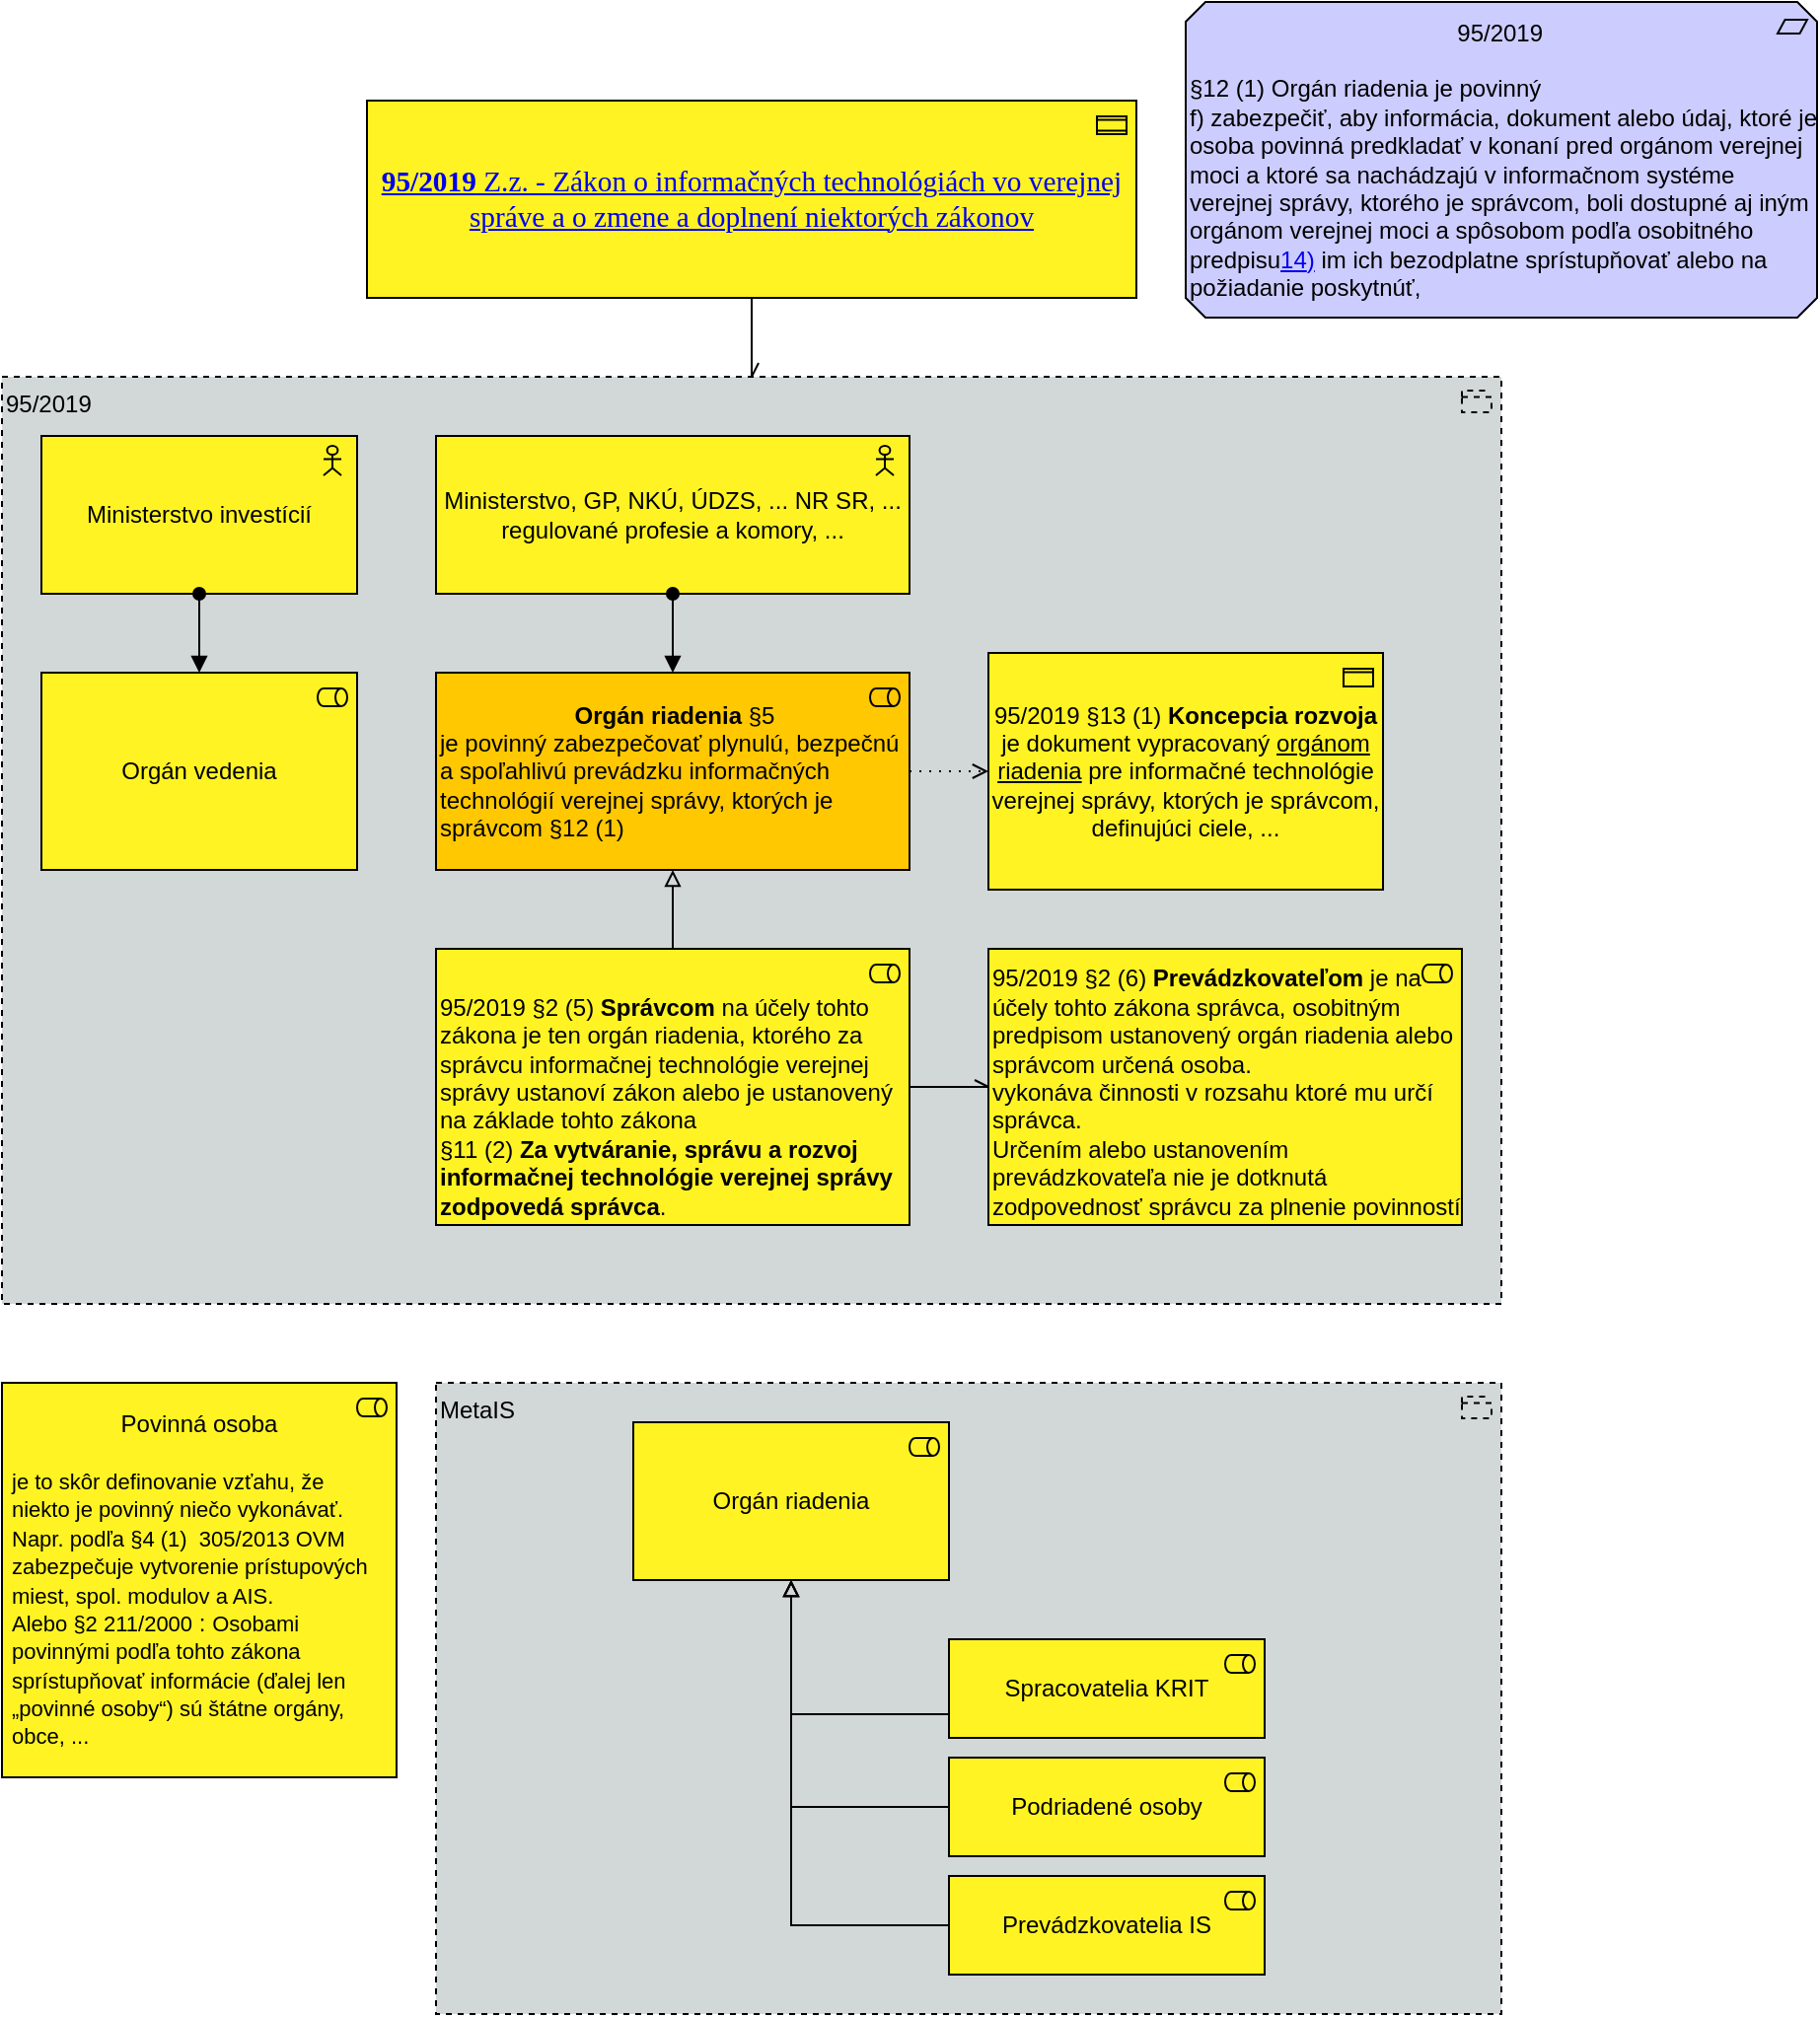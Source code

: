 <mxfile version="26.1.1">
  <diagram id="C5RBs43oDa-KdzZeNtuy" name="Page-1">
    <mxGraphModel dx="3830" dy="850" grid="1" gridSize="10" guides="1" tooltips="1" connect="1" arrows="1" fold="1" page="0" pageScale="1" pageWidth="1169" pageHeight="827" math="0" shadow="0" adaptiveColors="auto">
      <root>
        <mxCell id="WIyWlLk6GJQsqaUBKTNV-0" />
        <mxCell id="WIyWlLk6GJQsqaUBKTNV-1" parent="WIyWlLk6GJQsqaUBKTNV-0" />
        <mxCell id="WsvTTvJnV94lKywXFIQ6-25" value="MetaIS" style="html=1;outlineConnect=0;whiteSpace=wrap;shape=mxgraph.archimate3.application;appType=grouping;archiType=square;dashed=1;fillColor=#D2D7D7;strokeColor=#000000;align=left;verticalAlign=top;" parent="WIyWlLk6GJQsqaUBKTNV-1" vertex="1">
          <mxGeometry x="-2060" y="720" width="540" height="320" as="geometry" />
        </mxCell>
        <mxCell id="WsvTTvJnV94lKywXFIQ6-11" value="95/2019" style="html=1;outlineConnect=0;whiteSpace=wrap;shape=mxgraph.archimate3.application;appType=grouping;archiType=square;dashed=1;fillColor=#D2D7D7;strokeColor=#000000;align=left;verticalAlign=top;" parent="WIyWlLk6GJQsqaUBKTNV-1" vertex="1">
          <mxGeometry x="-2280" y="210" width="760" height="470" as="geometry" />
        </mxCell>
        <mxCell id="fSfS56mvh5IIjUqDp6pZ-38" value="Orgán riadenia" style="html=1;outlineConnect=0;whiteSpace=wrap;fillColor=#FFF323;shape=mxgraph.archimate3.application;appType=role;archiType=square;strokeColor=#000000;" parent="WIyWlLk6GJQsqaUBKTNV-1" vertex="1">
          <mxGeometry x="-1960" y="740" width="160" height="80" as="geometry" />
        </mxCell>
        <mxCell id="fSfS56mvh5IIjUqDp6pZ-39" value="Spracovatelia KRIT" style="html=1;outlineConnect=0;whiteSpace=wrap;fillColor=#FFF323;shape=mxgraph.archimate3.application;appType=role;archiType=square;strokeColor=#000000;" parent="WIyWlLk6GJQsqaUBKTNV-1" vertex="1">
          <mxGeometry x="-1800" y="850" width="160" height="50" as="geometry" />
        </mxCell>
        <mxCell id="fSfS56mvh5IIjUqDp6pZ-40" value="" style="endArrow=block;html=1;endFill=0;edgeStyle=elbowEdgeStyle;elbow=vertical;rounded=0;fontFamily=Helvetica;fontSize=12;fontColor=default;exitX=0;exitY=0.5;exitDx=0;exitDy=0;exitPerimeter=0;entryX=0.5;entryY=1;entryDx=0;entryDy=0;entryPerimeter=0;" parent="WIyWlLk6GJQsqaUBKTNV-1" source="fSfS56mvh5IIjUqDp6pZ-39" target="fSfS56mvh5IIjUqDp6pZ-38" edge="1">
          <mxGeometry width="160" relative="1" as="geometry">
            <mxPoint x="-1440" y="570" as="sourcePoint" />
            <mxPoint x="-1280" y="570" as="targetPoint" />
            <Array as="points">
              <mxPoint x="-1840" y="888" />
            </Array>
          </mxGeometry>
        </mxCell>
        <mxCell id="fSfS56mvh5IIjUqDp6pZ-41" value="Podriadené osoby" style="html=1;outlineConnect=0;whiteSpace=wrap;fillColor=#FFF323;shape=mxgraph.archimate3.application;appType=role;archiType=square;strokeColor=#000000;" parent="WIyWlLk6GJQsqaUBKTNV-1" vertex="1">
          <mxGeometry x="-1800" y="910" width="160" height="50" as="geometry" />
        </mxCell>
        <mxCell id="fSfS56mvh5IIjUqDp6pZ-42" value="" style="endArrow=block;html=1;endFill=0;edgeStyle=elbowEdgeStyle;elbow=vertical;rounded=0;fontFamily=Helvetica;fontSize=12;fontColor=default;exitX=0;exitY=0.5;exitDx=0;exitDy=0;exitPerimeter=0;entryX=0.5;entryY=1;entryDx=0;entryDy=0;entryPerimeter=0;" parent="WIyWlLk6GJQsqaUBKTNV-1" source="fSfS56mvh5IIjUqDp6pZ-41" target="fSfS56mvh5IIjUqDp6pZ-38" edge="1">
          <mxGeometry width="160" relative="1" as="geometry">
            <mxPoint x="-1790" y="898" as="sourcePoint" />
            <mxPoint x="-1870" y="830" as="targetPoint" />
            <Array as="points">
              <mxPoint x="-1840" y="935" />
            </Array>
          </mxGeometry>
        </mxCell>
        <mxCell id="fSfS56mvh5IIjUqDp6pZ-43" value="Prevádzkovatelia IS" style="html=1;outlineConnect=0;whiteSpace=wrap;fillColor=#FFF323;shape=mxgraph.archimate3.application;appType=role;archiType=square;strokeColor=#000000;" parent="WIyWlLk6GJQsqaUBKTNV-1" vertex="1">
          <mxGeometry x="-1800" y="970" width="160" height="50" as="geometry" />
        </mxCell>
        <mxCell id="fSfS56mvh5IIjUqDp6pZ-44" value="" style="endArrow=block;html=1;endFill=0;edgeStyle=elbowEdgeStyle;elbow=vertical;rounded=0;fontFamily=Helvetica;fontSize=12;fontColor=default;entryX=0.5;entryY=1;entryDx=0;entryDy=0;entryPerimeter=0;exitX=0;exitY=0.5;exitDx=0;exitDy=0;exitPerimeter=0;" parent="WIyWlLk6GJQsqaUBKTNV-1" source="fSfS56mvh5IIjUqDp6pZ-43" target="fSfS56mvh5IIjUqDp6pZ-38" edge="1">
          <mxGeometry width="160" relative="1" as="geometry">
            <mxPoint x="-1440" y="570" as="sourcePoint" />
            <mxPoint x="-1280" y="570" as="targetPoint" />
            <Array as="points">
              <mxPoint x="-1820" y="995" />
            </Array>
          </mxGeometry>
        </mxCell>
        <mxCell id="fSfS56mvh5IIjUqDp6pZ-47" value="&lt;div&gt;&lt;font&gt;Povinná osoba&lt;/font&gt;&lt;/div&gt;&lt;div&gt;&lt;br&gt;&lt;/div&gt;&lt;div style=&quot;text-align: left;&quot;&gt;&lt;span style=&quot;background-color: transparent; color: light-dark(rgb(0, 0, 0), rgb(255, 255, 255));&quot;&gt;&lt;font style=&quot;font-size: 11px;&quot;&gt;je to skôr definovanie vzťahu, že niekto je povinný niečo vykonávať. Napr. podľa §4 (1)&amp;nbsp; 305/2013 OVM zabezpečuje vytvorenie prístupových miest, spol. modulov a AIS.&lt;/font&gt;&lt;/span&gt;&lt;/div&gt;&lt;div style=&quot;text-align: left;&quot;&gt;&lt;font style=&quot;color: light-dark(rgb(0, 0, 0), rgb(255, 255, 255)); background-color: transparent; font-size: 11px;&quot;&gt;Alebo §2 211/2000&lt;/font&gt; :&amp;nbsp;&lt;span style=&quot;&quot;&gt;&lt;font style=&quot;font-size: 11px;&quot;&gt;Osobami povinnými podľa tohto zákona sprístupňovať informácie (ďalej len „povinné osoby“) sú štátne orgány, obce, ...&lt;/font&gt;&lt;/span&gt;&lt;/div&gt;" style="html=1;outlineConnect=0;whiteSpace=wrap;fillColor=#FFF323;shape=mxgraph.archimate3.application;appType=role;archiType=square;strokeColor=#000000;align=center;verticalAlign=middle;fontFamily=Helvetica;fontSize=12;spacing=6;" parent="WIyWlLk6GJQsqaUBKTNV-1" vertex="1">
          <mxGeometry x="-2280" y="720" width="200" height="200" as="geometry" />
        </mxCell>
        <mxCell id="fSfS56mvh5IIjUqDp6pZ-52" value="&lt;div style=&quot;&quot;&gt;&lt;span style=&quot;background-color: transparent; color: light-dark(rgb(0, 0, 0), rgb(255, 255, 255));&quot;&gt;95/2019 §2 (5)&amp;nbsp;&lt;/span&gt;&lt;span style=&quot;background-color: transparent; color: light-dark(rgb(0, 0, 0), rgb(255, 255, 255));&quot;&gt;&lt;b&gt;Správcom &lt;/b&gt;&lt;/span&gt;&lt;span style=&quot;background-color: transparent; color: light-dark(rgb(0, 0, 0), rgb(255, 255, 255));&quot;&gt;na účely tohto zákona je ten orgán riadenia, ktorého za správcu informačnej technológie verejnej správy ustanoví zákon alebo je ustanovený na základe tohto zákona&lt;/span&gt;&lt;/div&gt;&lt;div style=&quot;&quot;&gt;§11 (2)&amp;nbsp;&lt;span style=&quot;text-align: justify;&quot;&gt;&lt;b&gt;Za vytváranie, správu a rozvoj informačnej technológie verejnej správy zodpovedá správca&lt;/b&gt;.&lt;/span&gt;&lt;/div&gt;" style="html=1;outlineConnect=0;whiteSpace=wrap;fillColor=#FFF323;shape=mxgraph.archimate3.application;appType=role;archiType=square;strokeColor=#000000;align=left;verticalAlign=bottom;fontFamily=Helvetica;fontSize=12;" parent="WIyWlLk6GJQsqaUBKTNV-1" vertex="1">
          <mxGeometry x="-2060" y="500" width="240" height="140" as="geometry" />
        </mxCell>
        <mxCell id="WsvTTvJnV94lKywXFIQ6-1" value="&lt;span style=&quot;text-align: justify;&quot;&gt;Ministerstvo investícií&lt;/span&gt;" style="html=1;outlineConnect=0;whiteSpace=wrap;fillColor=#FFF323;shape=mxgraph.archimate3.application;appType=actor;archiType=square;strokeColor=#000000;" parent="WIyWlLk6GJQsqaUBKTNV-1" vertex="1">
          <mxGeometry x="-2260" y="240" width="160" height="80" as="geometry" />
        </mxCell>
        <mxCell id="WsvTTvJnV94lKywXFIQ6-2" value="Orgán vedenia" style="html=1;outlineConnect=0;whiteSpace=wrap;fillColor=#FFF323;shape=mxgraph.archimate3.application;appType=role;archiType=square;strokeColor=#000000;align=center;verticalAlign=middle;fontFamily=Helvetica;fontSize=12;" parent="WIyWlLk6GJQsqaUBKTNV-1" vertex="1">
          <mxGeometry x="-2260" y="360" width="160" height="100" as="geometry" />
        </mxCell>
        <mxCell id="WsvTTvJnV94lKywXFIQ6-3" value="&lt;div style=&quot;text-align: center;&quot;&gt;&lt;b style=&quot;background-color: transparent; color: light-dark(rgb(0, 0, 0), rgb(255, 255, 255));&quot;&gt;Orgán riadenia &lt;/b&gt;&lt;span style=&quot;background-color: transparent; color: light-dark(rgb(0, 0, 0), rgb(255, 255, 255));&quot;&gt;§5&lt;/span&gt;&lt;/div&gt;&lt;div&gt;&lt;div style=&quot;&quot;&gt;je povinný&amp;nbsp;&lt;span style=&quot;background-color: transparent; color: light-dark(rgb(0, 0, 0), rgb(255, 255, 255));&quot;&gt;zabezpečovať plynulú, bezpečnú a spoľahlivú prevádzku informačných technológií verejnej správy, ktorých je správcom §12 (1)&lt;/span&gt;&lt;/div&gt;&lt;/div&gt;" style="html=1;outlineConnect=0;whiteSpace=wrap;fillColor=#FFC800;shape=mxgraph.archimate3.application;appType=role;archiType=square;strokeColor=#000000;align=left;verticalAlign=middle;fontFamily=Helvetica;fontSize=12;" parent="WIyWlLk6GJQsqaUBKTNV-1" vertex="1">
          <mxGeometry x="-2060" y="360" width="240" height="100" as="geometry" />
        </mxCell>
        <mxCell id="WsvTTvJnV94lKywXFIQ6-4" value="" style="endArrow=block;html=1;endFill=1;startArrow=oval;startFill=1;edgeStyle=elbowEdgeStyle;elbow=vertical;rounded=0;" parent="WIyWlLk6GJQsqaUBKTNV-1" source="WsvTTvJnV94lKywXFIQ6-1" target="WsvTTvJnV94lKywXFIQ6-2" edge="1">
          <mxGeometry width="160" relative="1" as="geometry">
            <mxPoint x="-2670" y="510" as="sourcePoint" />
            <mxPoint x="-2510" y="510" as="targetPoint" />
          </mxGeometry>
        </mxCell>
        <mxCell id="WsvTTvJnV94lKywXFIQ6-5" value="&lt;span style=&quot;text-align: justify;&quot;&gt;Ministerstvo, GP, NKÚ, ÚDZS, ... NR SR, ... regulované profesie a komory, ...&lt;/span&gt;" style="html=1;outlineConnect=0;whiteSpace=wrap;fillColor=#FFF323;shape=mxgraph.archimate3.application;appType=actor;archiType=square;strokeColor=#000000;" parent="WIyWlLk6GJQsqaUBKTNV-1" vertex="1">
          <mxGeometry x="-2060" y="240" width="240" height="80" as="geometry" />
        </mxCell>
        <mxCell id="WsvTTvJnV94lKywXFIQ6-6" value="" style="endArrow=block;html=1;endFill=1;startArrow=oval;startFill=1;edgeStyle=elbowEdgeStyle;elbow=vertical;rounded=0;" parent="WIyWlLk6GJQsqaUBKTNV-1" source="WsvTTvJnV94lKywXFIQ6-5" target="WsvTTvJnV94lKywXFIQ6-3" edge="1">
          <mxGeometry width="160" relative="1" as="geometry">
            <mxPoint x="-2710" y="510" as="sourcePoint" />
            <mxPoint x="-2550" y="510" as="targetPoint" />
          </mxGeometry>
        </mxCell>
        <mxCell id="WsvTTvJnV94lKywXFIQ6-10" value="&lt;p style=&quot;margin:0in;font-family:Calibri;font-size:11.0pt&quot;&gt;&lt;a style=&quot;font-size: 11pt; background-color: transparent;&quot; href=&quot;https://www.slov-lex.sk/ezbierky/pravne-predpisy/SK/ZZ/2019/95/&quot;&gt;&lt;b&gt;95/2019&lt;/b&gt; Z.z. - Zákon o informačných technológiách vo verejnej správe a o zmene a doplnení niektorých zákonov&lt;/a&gt;&lt;/p&gt;" style="html=1;outlineConnect=0;whiteSpace=wrap;fillColor=#FFF323;shape=mxgraph.archimate3.application;appType=contract;archiType=square;strokeColor=#000000;" parent="WIyWlLk6GJQsqaUBKTNV-1" vertex="1">
          <mxGeometry x="-2095" y="70" width="390" height="100" as="geometry" />
        </mxCell>
        <mxCell id="WsvTTvJnV94lKywXFIQ6-12" value="" style="edgeStyle=elbowEdgeStyle;html=1;endArrow=openAsync;elbow=vertical;rounded=0;endFill=0;exitX=0.5;exitY=1;exitDx=0;exitDy=0;exitPerimeter=0;" parent="WIyWlLk6GJQsqaUBKTNV-1" source="WsvTTvJnV94lKywXFIQ6-10" target="WsvTTvJnV94lKywXFIQ6-11" edge="1">
          <mxGeometry width="160" relative="1" as="geometry">
            <mxPoint x="-2520" y="510" as="sourcePoint" />
            <mxPoint x="-2360" y="510" as="targetPoint" />
          </mxGeometry>
        </mxCell>
        <mxCell id="WsvTTvJnV94lKywXFIQ6-13" value="&lt;div style=&quot;text-align: center;&quot;&gt;&lt;span style=&quot;background-color: transparent; color: light-dark(rgb(0, 0, 0), rgb(255, 255, 255));&quot;&gt;95/2019&amp;nbsp;&lt;/span&gt;&lt;/div&gt;&lt;div&gt;&lt;br&gt;&lt;div&gt;§12 (1)&amp;nbsp;&lt;span style=&quot;&quot;&gt;Orgán riadenia je povinný&amp;nbsp;&lt;/span&gt;&lt;/div&gt;&lt;div&gt;&lt;span style=&quot;&quot;&gt;f)&amp;nbsp;&lt;/span&gt;&lt;span style=&quot;background-color: transparent; color: light-dark(rgb(0, 0, 0), rgb(255, 255, 255));&quot;&gt;zabezpečiť, aby informácia, dokument alebo údaj, ktoré je osoba povinná predkladať v konaní pred orgánom verejnej moci a ktoré sa nachádzajú v informačnom systéme verejnej správy, ktorého je správcom, boli dostupné aj iným orgánom verejnej moci a spôsobom podľa osobitného predpisu&lt;/span&gt;&lt;a style=&quot;background-color: transparent; box-sizing: border-box; -webkit-font-smoothing: antialiased; display: inline;&quot; href=&quot;https://www.slov-lex.sk/ezbierky-fe/pravne-predpisy/SK/ZZ/2019/95/#poznamky.poznamka-14&quot; title=&quot;Odkaz na predpis alebo ustanovenie&quot; class=&quot;citacnyOdkazJednoduchy&quot;&gt;&lt;span style=&quot;box-sizing: border-box;&quot;&gt;14&lt;/span&gt;)&lt;/a&gt;&lt;span style=&quot;background-color: transparent; color: light-dark(rgb(0, 0, 0), rgb(255, 255, 255));&quot;&gt;&amp;nbsp;im ich bezodplatne sprístupňovať alebo na požiadanie poskytnúť,&lt;/span&gt;&lt;/div&gt;&lt;/div&gt;" style="html=1;outlineConnect=0;whiteSpace=wrap;fillColor=#CCCCFF;shape=mxgraph.archimate3.application;appType=requirement;archiType=oct;align=left;" parent="WIyWlLk6GJQsqaUBKTNV-1" vertex="1">
          <mxGeometry x="-1680" y="20" width="320" height="160" as="geometry" />
        </mxCell>
        <mxCell id="WsvTTvJnV94lKywXFIQ6-18" value="&lt;div style=&quot;&quot;&gt;95/2019 §2 (6)&amp;nbsp;&lt;span style=&quot;text-align: justify;&quot;&gt;&lt;b&gt;Prevádzkovateľom &lt;/b&gt;je na účely tohto zákona správca, osobitným predpisom ustanovený orgán riadenia alebo správcom určená osoba.&lt;/span&gt;&lt;/div&gt;&lt;div style=&quot;&quot;&gt;&lt;span style=&quot;text-align: justify;&quot;&gt;vykonáva činnosti v rozsahu ktoré mu určí správca.&lt;/span&gt;&lt;span style=&quot;text-align: justify;&quot;&gt;&lt;/span&gt;&lt;/div&gt;&lt;div style=&quot;&quot;&gt;&lt;span style=&quot;text-align: justify;&quot;&gt;Určením alebo ustanovením prevádzkovateľa nie je dotknutá zodpovednosť správcu za plnenie povinností&lt;/span&gt;&lt;span style=&quot;text-align: justify;&quot;&gt;&lt;/span&gt;&lt;/div&gt;" style="html=1;outlineConnect=0;whiteSpace=wrap;fillColor=#FFF323;shape=mxgraph.archimate3.application;appType=role;archiType=square;strokeColor=#000000;align=left;verticalAlign=bottom;fontFamily=Helvetica;fontSize=12;" parent="WIyWlLk6GJQsqaUBKTNV-1" vertex="1">
          <mxGeometry x="-1780" y="500" width="240" height="140" as="geometry" />
        </mxCell>
        <mxCell id="WsvTTvJnV94lKywXFIQ6-21" value="" style="endArrow=block;html=1;endFill=0;edgeStyle=elbowEdgeStyle;elbow=vertical;rounded=0;exitX=0.5;exitY=0;exitDx=0;exitDy=0;exitPerimeter=0;" parent="WIyWlLk6GJQsqaUBKTNV-1" source="fSfS56mvh5IIjUqDp6pZ-52" target="WsvTTvJnV94lKywXFIQ6-3" edge="1">
          <mxGeometry width="160" relative="1" as="geometry">
            <mxPoint x="-2710" y="520" as="sourcePoint" />
            <mxPoint x="-2550" y="520" as="targetPoint" />
          </mxGeometry>
        </mxCell>
        <mxCell id="WsvTTvJnV94lKywXFIQ6-22" value="" style="edgeStyle=elbowEdgeStyle;html=1;endArrow=openAsync;elbow=vertical;rounded=0;endFill=0;" parent="WIyWlLk6GJQsqaUBKTNV-1" source="fSfS56mvh5IIjUqDp6pZ-52" target="WsvTTvJnV94lKywXFIQ6-18" edge="1">
          <mxGeometry width="160" relative="1" as="geometry">
            <mxPoint x="-1940" y="640" as="sourcePoint" />
            <mxPoint x="-1940" y="800" as="targetPoint" />
          </mxGeometry>
        </mxCell>
        <mxCell id="WsvTTvJnV94lKywXFIQ6-23" value="&lt;span style=&quot;text-align: justify;&quot;&gt;95/2019 §13 (1) &lt;b&gt;Koncepcia rozvoja &lt;/b&gt;je dokument vypracovaný &lt;u&gt;orgánom riadenia&lt;/u&gt; pre informačné technológie verejnej správy, ktorých je správcom, definujúci ciele, ...&lt;/span&gt;" style="html=1;outlineConnect=0;whiteSpace=wrap;fillColor=#FFF323;shape=mxgraph.archimate3.application;appType=passive;archiType=square;strokeColor=#000000;" parent="WIyWlLk6GJQsqaUBKTNV-1" vertex="1">
          <mxGeometry x="-1780" y="350" width="200" height="120" as="geometry" />
        </mxCell>
        <mxCell id="WsvTTvJnV94lKywXFIQ6-24" value="" style="edgeStyle=elbowEdgeStyle;html=1;endArrow=open;elbow=vertical;endFill=0;dashed=1;dashPattern=1 4;rounded=0;entryX=0;entryY=0.5;entryDx=0;entryDy=0;entryPerimeter=0;exitX=1;exitY=0.5;exitDx=0;exitDy=0;exitPerimeter=0;" parent="WIyWlLk6GJQsqaUBKTNV-1" source="WsvTTvJnV94lKywXFIQ6-3" target="WsvTTvJnV94lKywXFIQ6-23" edge="1">
          <mxGeometry width="160" relative="1" as="geometry">
            <mxPoint x="-2550" y="520" as="sourcePoint" />
            <mxPoint x="-2390" y="520" as="targetPoint" />
          </mxGeometry>
        </mxCell>
      </root>
    </mxGraphModel>
  </diagram>
</mxfile>
